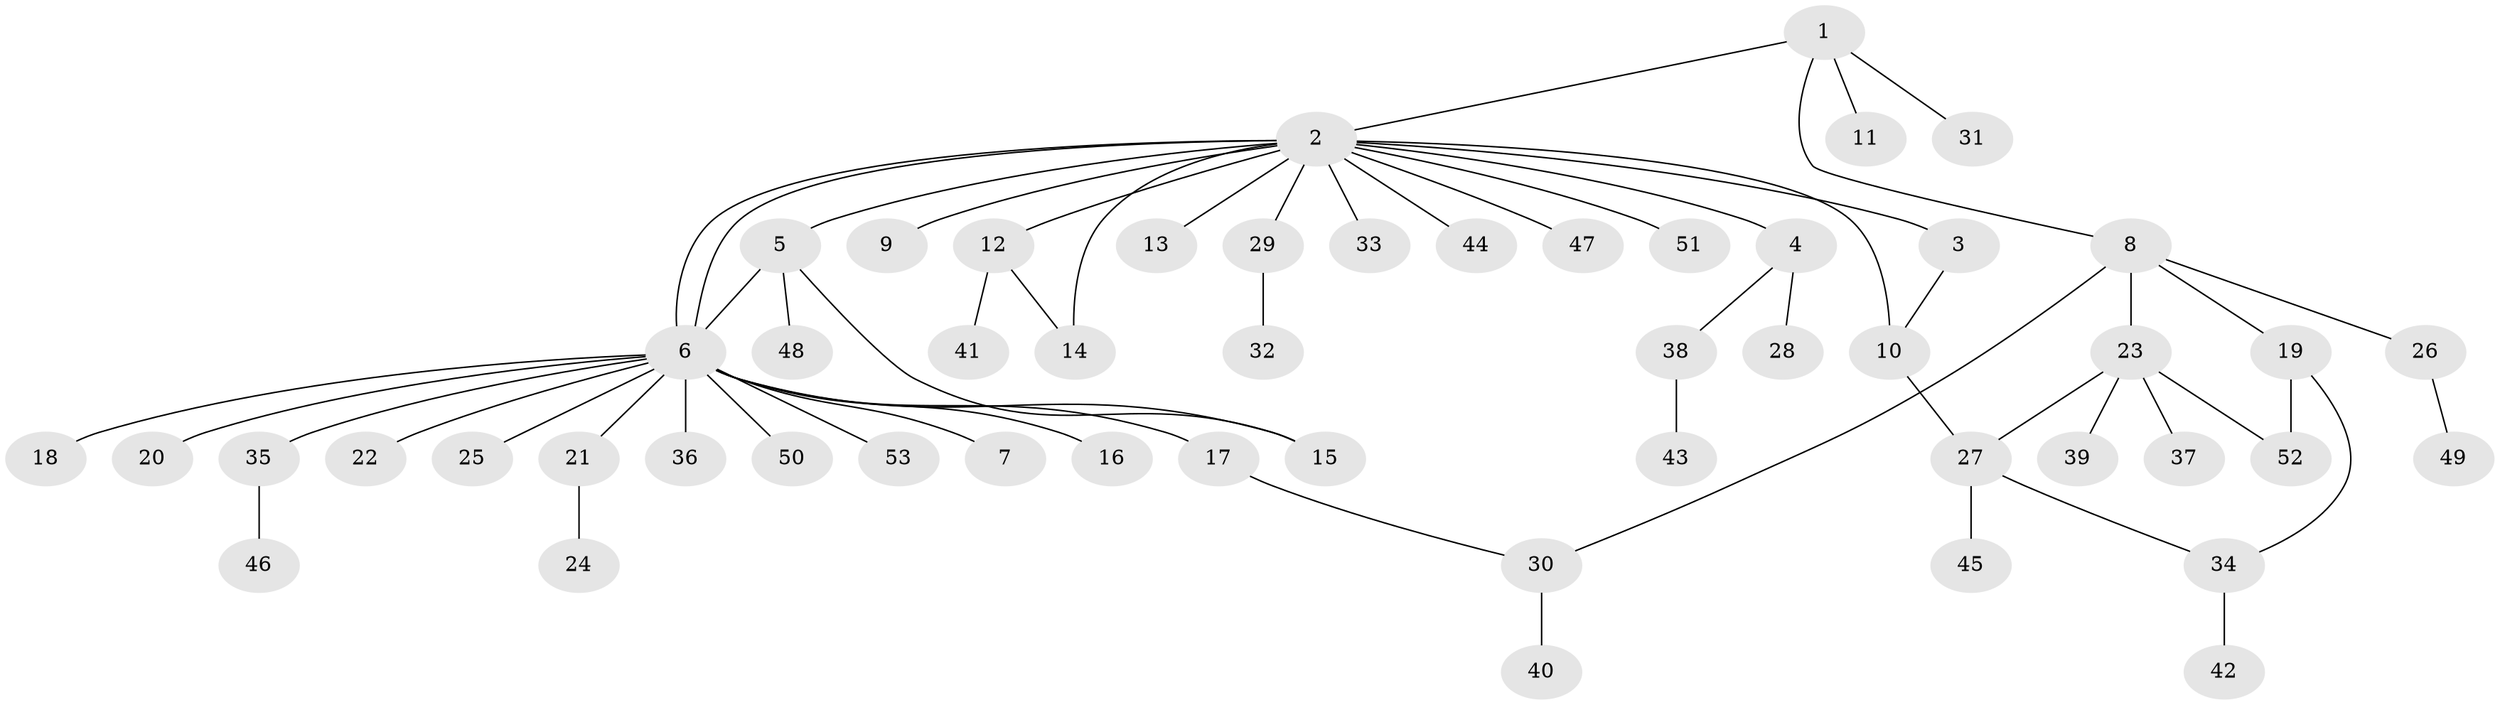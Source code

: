 // coarse degree distribution, {3: 0.06666666666666667, 10: 0.06666666666666667, 1: 0.6666666666666666, 5: 0.06666666666666667, 2: 0.13333333333333333}
// Generated by graph-tools (version 1.1) at 2025/18/03/04/25 18:18:11]
// undirected, 53 vertices, 61 edges
graph export_dot {
graph [start="1"]
  node [color=gray90,style=filled];
  1;
  2;
  3;
  4;
  5;
  6;
  7;
  8;
  9;
  10;
  11;
  12;
  13;
  14;
  15;
  16;
  17;
  18;
  19;
  20;
  21;
  22;
  23;
  24;
  25;
  26;
  27;
  28;
  29;
  30;
  31;
  32;
  33;
  34;
  35;
  36;
  37;
  38;
  39;
  40;
  41;
  42;
  43;
  44;
  45;
  46;
  47;
  48;
  49;
  50;
  51;
  52;
  53;
  1 -- 2;
  1 -- 8;
  1 -- 11;
  1 -- 31;
  2 -- 3;
  2 -- 4;
  2 -- 5;
  2 -- 6;
  2 -- 6;
  2 -- 9;
  2 -- 10;
  2 -- 12;
  2 -- 13;
  2 -- 14;
  2 -- 29;
  2 -- 33;
  2 -- 44;
  2 -- 47;
  2 -- 51;
  3 -- 10;
  4 -- 28;
  4 -- 38;
  5 -- 6;
  5 -- 15;
  5 -- 48;
  6 -- 7;
  6 -- 15;
  6 -- 16;
  6 -- 17;
  6 -- 18;
  6 -- 20;
  6 -- 21;
  6 -- 22;
  6 -- 25;
  6 -- 35;
  6 -- 36;
  6 -- 50;
  6 -- 53;
  8 -- 19;
  8 -- 23;
  8 -- 26;
  8 -- 30;
  10 -- 27;
  12 -- 14;
  12 -- 41;
  17 -- 30;
  19 -- 34;
  19 -- 52;
  21 -- 24;
  23 -- 27;
  23 -- 37;
  23 -- 39;
  23 -- 52;
  26 -- 49;
  27 -- 34;
  27 -- 45;
  29 -- 32;
  30 -- 40;
  34 -- 42;
  35 -- 46;
  38 -- 43;
}
